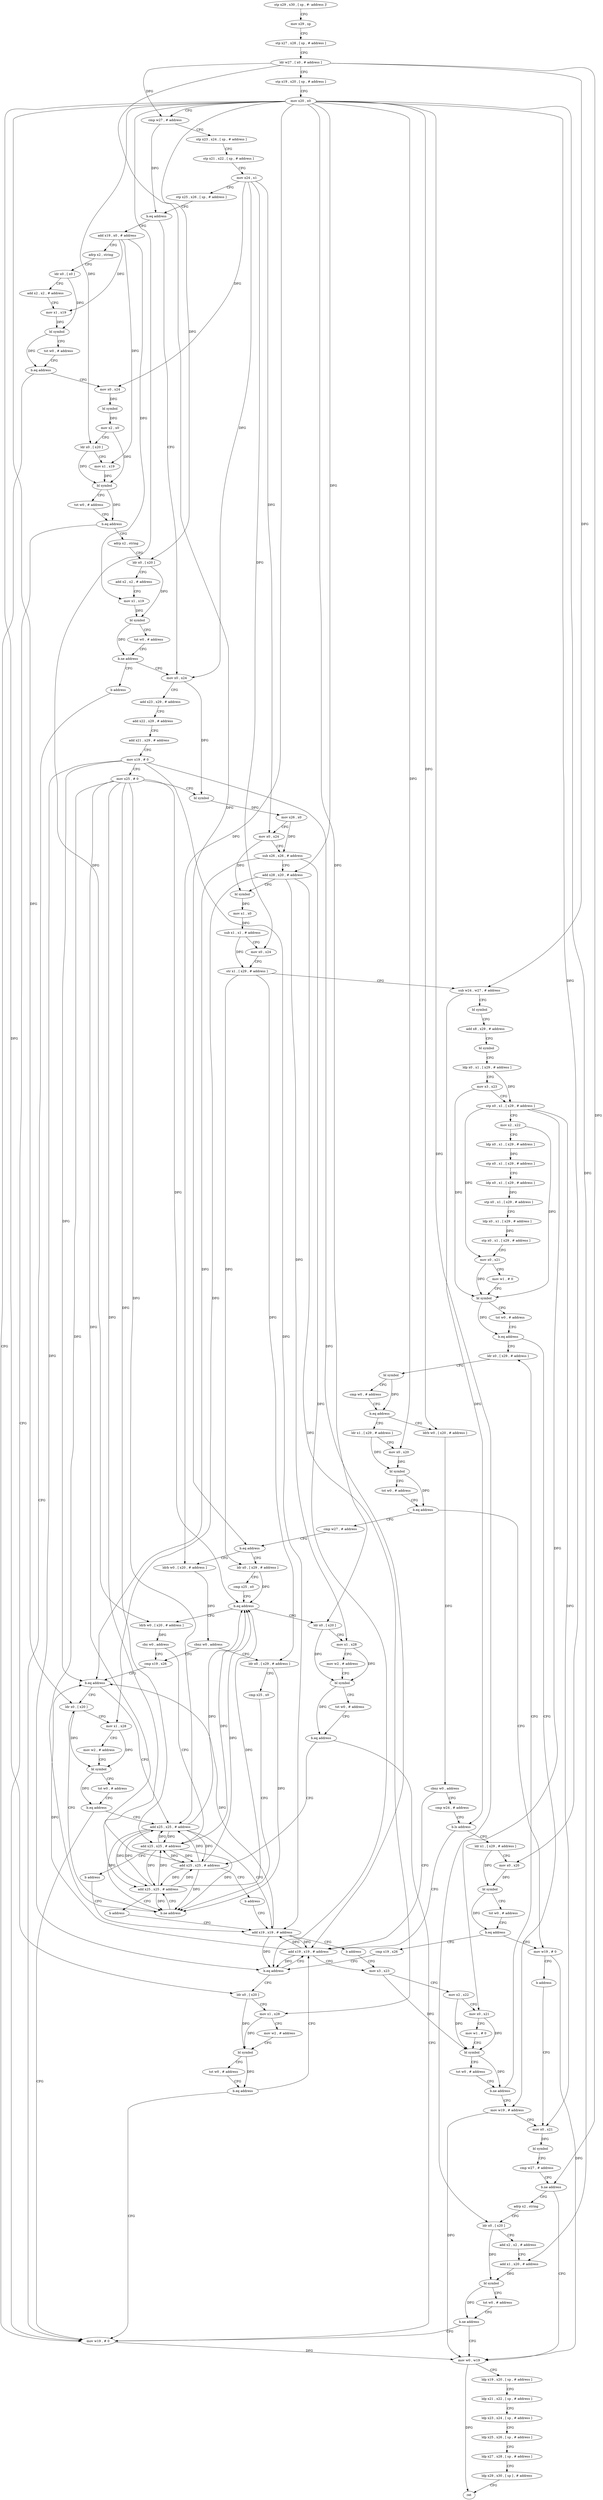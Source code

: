 digraph "func" {
"109008" [label = "stp x29 , x30 , [ sp , #- address ]!" ]
"109012" [label = "mov x29 , sp" ]
"109016" [label = "stp x27 , x28 , [ sp , # address ]" ]
"109020" [label = "ldr w27 , [ x0 , # address ]" ]
"109024" [label = "stp x19 , x20 , [ sp , # address ]" ]
"109028" [label = "mov x20 , x0" ]
"109032" [label = "cmp w27 , # address" ]
"109036" [label = "stp x23 , x24 , [ sp , # address ]" ]
"109040" [label = "stp x21 , x22 , [ sp , # address ]" ]
"109044" [label = "mov x24 , x1" ]
"109048" [label = "stp x25 , x26 , [ sp , # address ]" ]
"109052" [label = "b.eq address" ]
"109568" [label = "add x19 , x0 , # address" ]
"109056" [label = "mov x0 , x24" ]
"109572" [label = "adrp x2 , string" ]
"109576" [label = "ldr x0 , [ x0 ]" ]
"109580" [label = "add x2 , x2 , # address" ]
"109584" [label = "mov x1 , x19" ]
"109588" [label = "bl symbol" ]
"109592" [label = "tst w0 , # address" ]
"109596" [label = "b.eq address" ]
"109360" [label = "mov w19 , # 0" ]
"109600" [label = "mov x0 , x24" ]
"109060" [label = "add x23 , x29 , # address" ]
"109064" [label = "add x22 , x29 , # address" ]
"109068" [label = "add x21 , x29 , # address" ]
"109072" [label = "mov x19 , # 0" ]
"109076" [label = "mov x25 , # 0" ]
"109080" [label = "bl symbol" ]
"109084" [label = "mov x26 , x0" ]
"109088" [label = "mov x0 , x24" ]
"109092" [label = "sub x26 , x26 , # address" ]
"109096" [label = "add x28 , x20 , # address" ]
"109100" [label = "bl symbol" ]
"109104" [label = "mov x1 , x0" ]
"109108" [label = "sub x1 , x1 , # address" ]
"109112" [label = "mov x0 , x24" ]
"109116" [label = "str x1 , [ x29 , # address ]" ]
"109120" [label = "sub w24 , w27 , # address" ]
"109124" [label = "bl symbol" ]
"109128" [label = "add x8 , x29 , # address" ]
"109132" [label = "bl symbol" ]
"109136" [label = "ldp x0 , x1 , [ x29 , # address ]" ]
"109140" [label = "mov x3 , x23" ]
"109144" [label = "stp x0 , x1 , [ x29 , # address ]" ]
"109148" [label = "mov x2 , x22" ]
"109152" [label = "ldp x0 , x1 , [ x29 , # address ]" ]
"109156" [label = "stp x0 , x1 , [ x29 , # address ]" ]
"109160" [label = "ldp x0 , x1 , [ x29 , # address ]" ]
"109164" [label = "stp x0 , x1 , [ x29 , # address ]" ]
"109168" [label = "ldp x0 , x1 , [ x29 , # address ]" ]
"109172" [label = "stp x0 , x1 , [ x29 , # address ]" ]
"109176" [label = "mov x0 , x21" ]
"109180" [label = "mov w1 , # 0" ]
"109184" [label = "bl symbol" ]
"109188" [label = "tst w0 , # address" ]
"109192" [label = "b.eq address" ]
"109312" [label = "mov w19 , # address" ]
"109196" [label = "ldr x0 , [ x29 , # address ]" ]
"109364" [label = "mov w0 , w19" ]
"109604" [label = "bl symbol" ]
"109608" [label = "mov x2 , x0" ]
"109612" [label = "ldr x0 , [ x20 ]" ]
"109616" [label = "mov x1 , x19" ]
"109620" [label = "bl symbol" ]
"109624" [label = "tst w0 , # address" ]
"109628" [label = "b.eq address" ]
"109632" [label = "adrp x2 , string" ]
"109316" [label = "mov x0 , x21" ]
"109200" [label = "bl symbol" ]
"109204" [label = "cmp w0 , # address" ]
"109208" [label = "b.eq address" ]
"109400" [label = "ldr x1 , [ x29 , # address ]" ]
"109212" [label = "ldrb w0 , [ x20 , # address ]" ]
"109636" [label = "ldr x0 , [ x20 ]" ]
"109640" [label = "add x2 , x2 , # address" ]
"109644" [label = "mov x1 , x19" ]
"109648" [label = "bl symbol" ]
"109652" [label = "tst w0 , # address" ]
"109656" [label = "b.ne address" ]
"109660" [label = "b address" ]
"109368" [label = "ldp x19 , x20 , [ sp , # address ]" ]
"109372" [label = "ldp x21 , x22 , [ sp , # address ]" ]
"109376" [label = "ldp x23 , x24 , [ sp , # address ]" ]
"109380" [label = "ldp x25 , x26 , [ sp , # address ]" ]
"109384" [label = "ldp x27 , x28 , [ sp , # address ]" ]
"109388" [label = "ldp x29 , x30 , [ sp ] , # address" ]
"109392" [label = "ret" ]
"109332" [label = "adrp x2 , string" ]
"109336" [label = "ldr x0 , [ x20 ]" ]
"109340" [label = "add x2 , x2 , # address" ]
"109344" [label = "add x1 , x20 , # address" ]
"109348" [label = "bl symbol" ]
"109352" [label = "tst w0 , # address" ]
"109356" [label = "b.ne address" ]
"109404" [label = "mov x0 , x20" ]
"109408" [label = "bl symbol" ]
"109412" [label = "tst w0 , # address" ]
"109416" [label = "b.eq address" ]
"109664" [label = "mov w19 , # 0" ]
"109420" [label = "cmp w27 , # address" ]
"109216" [label = "cbnz w0 , address" ]
"109280" [label = "add x19 , x19 , # address" ]
"109220" [label = "cmp w24 , # address" ]
"109668" [label = "b address" ]
"109424" [label = "b.eq address" ]
"109504" [label = "ldr x0 , [ x29 , # address ]" ]
"109428" [label = "ldrb w0 , [ x20 , # address ]" ]
"109284" [label = "mov x3 , x23" ]
"109224" [label = "b.ls address" ]
"109228" [label = "ldr x1 , [ x29 , # address ]" ]
"109320" [label = "bl symbol" ]
"109324" [label = "cmp w27 , # address" ]
"109328" [label = "b.ne address" ]
"109508" [label = "cmp x25 , x0" ]
"109512" [label = "b.eq address" ]
"109552" [label = "ldrb w0 , [ x20 , # address ]" ]
"109516" [label = "ldr x0 , [ x20 ]" ]
"109432" [label = "cbnz w0 , address" ]
"109480" [label = "ldr x0 , [ x29 , # address ]" ]
"109436" [label = "cmp x19 , x26" ]
"109232" [label = "mov x0 , x20" ]
"109236" [label = "bl symbol" ]
"109240" [label = "tst w0 , # address" ]
"109244" [label = "b.eq address" ]
"109248" [label = "cmp x19 , x26" ]
"109556" [label = "cbz w0 , address" ]
"109560" [label = "add x25 , x25 , # address" ]
"109520" [label = "mov x1 , x28" ]
"109524" [label = "mov w2 , # address" ]
"109528" [label = "bl symbol" ]
"109532" [label = "tst w0 , # address" ]
"109536" [label = "b.eq address" ]
"109540" [label = "add x25 , x25 , # address" ]
"109484" [label = "cmp x25 , x0" ]
"109488" [label = "b.ne address" ]
"109444" [label = "ldr x0 , [ x20 ]" ]
"109492" [label = "add x25 , x25 , # address" ]
"109440" [label = "b.eq address" ]
"109468" [label = "add x25 , x25 , # address" ]
"109252" [label = "b.eq address" ]
"109256" [label = "ldr x0 , [ x20 ]" ]
"109564" [label = "b address" ]
"109472" [label = "add x19 , x19 , # address" ]
"109544" [label = "b address" ]
"109448" [label = "mov x1 , x28" ]
"109452" [label = "mov w2 , # address" ]
"109456" [label = "bl symbol" ]
"109460" [label = "tst w0 , # address" ]
"109464" [label = "b.eq address" ]
"109496" [label = "b address" ]
"109260" [label = "mov x1 , x28" ]
"109264" [label = "mov w2 , # address" ]
"109268" [label = "bl symbol" ]
"109272" [label = "tst w0 , # address" ]
"109276" [label = "b.eq address" ]
"109476" [label = "b address" ]
"109288" [label = "mov x2 , x22" ]
"109292" [label = "mov x0 , x21" ]
"109296" [label = "mov w1 , # 0" ]
"109300" [label = "bl symbol" ]
"109304" [label = "tst w0 , # address" ]
"109308" [label = "b.ne address" ]
"109008" -> "109012" [ label = "CFG" ]
"109012" -> "109016" [ label = "CFG" ]
"109016" -> "109020" [ label = "CFG" ]
"109020" -> "109024" [ label = "CFG" ]
"109020" -> "109032" [ label = "DFG" ]
"109020" -> "109120" [ label = "DFG" ]
"109020" -> "109328" [ label = "DFG" ]
"109020" -> "109424" [ label = "DFG" ]
"109024" -> "109028" [ label = "CFG" ]
"109028" -> "109032" [ label = "CFG" ]
"109028" -> "109096" [ label = "DFG" ]
"109028" -> "109612" [ label = "DFG" ]
"109028" -> "109636" [ label = "DFG" ]
"109028" -> "109404" [ label = "DFG" ]
"109028" -> "109212" [ label = "DFG" ]
"109028" -> "109336" [ label = "DFG" ]
"109028" -> "109344" [ label = "DFG" ]
"109028" -> "109428" [ label = "DFG" ]
"109028" -> "109232" [ label = "DFG" ]
"109028" -> "109552" [ label = "DFG" ]
"109028" -> "109516" [ label = "DFG" ]
"109028" -> "109444" [ label = "DFG" ]
"109028" -> "109256" [ label = "DFG" ]
"109032" -> "109036" [ label = "CFG" ]
"109032" -> "109052" [ label = "DFG" ]
"109036" -> "109040" [ label = "CFG" ]
"109040" -> "109044" [ label = "CFG" ]
"109044" -> "109048" [ label = "CFG" ]
"109044" -> "109056" [ label = "DFG" ]
"109044" -> "109088" [ label = "DFG" ]
"109044" -> "109112" [ label = "DFG" ]
"109044" -> "109600" [ label = "DFG" ]
"109048" -> "109052" [ label = "CFG" ]
"109052" -> "109568" [ label = "CFG" ]
"109052" -> "109056" [ label = "CFG" ]
"109568" -> "109572" [ label = "CFG" ]
"109568" -> "109584" [ label = "DFG" ]
"109568" -> "109616" [ label = "DFG" ]
"109568" -> "109644" [ label = "DFG" ]
"109056" -> "109060" [ label = "CFG" ]
"109056" -> "109080" [ label = "DFG" ]
"109572" -> "109576" [ label = "CFG" ]
"109576" -> "109580" [ label = "CFG" ]
"109576" -> "109588" [ label = "DFG" ]
"109580" -> "109584" [ label = "CFG" ]
"109584" -> "109588" [ label = "DFG" ]
"109588" -> "109592" [ label = "CFG" ]
"109588" -> "109596" [ label = "DFG" ]
"109592" -> "109596" [ label = "CFG" ]
"109596" -> "109360" [ label = "CFG" ]
"109596" -> "109600" [ label = "CFG" ]
"109360" -> "109364" [ label = "DFG" ]
"109600" -> "109604" [ label = "DFG" ]
"109060" -> "109064" [ label = "CFG" ]
"109064" -> "109068" [ label = "CFG" ]
"109068" -> "109072" [ label = "CFG" ]
"109072" -> "109076" [ label = "CFG" ]
"109072" -> "109280" [ label = "DFG" ]
"109072" -> "109440" [ label = "DFG" ]
"109072" -> "109252" [ label = "DFG" ]
"109072" -> "109472" [ label = "DFG" ]
"109076" -> "109080" [ label = "CFG" ]
"109076" -> "109512" [ label = "DFG" ]
"109076" -> "109488" [ label = "DFG" ]
"109076" -> "109560" [ label = "DFG" ]
"109076" -> "109540" [ label = "DFG" ]
"109076" -> "109492" [ label = "DFG" ]
"109076" -> "109468" [ label = "DFG" ]
"109080" -> "109084" [ label = "DFG" ]
"109084" -> "109088" [ label = "CFG" ]
"109084" -> "109092" [ label = "DFG" ]
"109088" -> "109092" [ label = "CFG" ]
"109088" -> "109100" [ label = "DFG" ]
"109092" -> "109096" [ label = "CFG" ]
"109092" -> "109440" [ label = "DFG" ]
"109092" -> "109252" [ label = "DFG" ]
"109096" -> "109100" [ label = "CFG" ]
"109096" -> "109520" [ label = "DFG" ]
"109096" -> "109448" [ label = "DFG" ]
"109096" -> "109260" [ label = "DFG" ]
"109100" -> "109104" [ label = "DFG" ]
"109104" -> "109108" [ label = "DFG" ]
"109108" -> "109112" [ label = "CFG" ]
"109108" -> "109116" [ label = "DFG" ]
"109112" -> "109116" [ label = "CFG" ]
"109116" -> "109120" [ label = "CFG" ]
"109116" -> "109504" [ label = "DFG" ]
"109116" -> "109480" [ label = "DFG" ]
"109120" -> "109124" [ label = "CFG" ]
"109120" -> "109224" [ label = "DFG" ]
"109124" -> "109128" [ label = "CFG" ]
"109128" -> "109132" [ label = "CFG" ]
"109132" -> "109136" [ label = "CFG" ]
"109136" -> "109140" [ label = "CFG" ]
"109136" -> "109144" [ label = "DFG" ]
"109140" -> "109144" [ label = "CFG" ]
"109140" -> "109184" [ label = "DFG" ]
"109144" -> "109148" [ label = "CFG" ]
"109144" -> "109176" [ label = "DFG" ]
"109144" -> "109316" [ label = "DFG" ]
"109144" -> "109292" [ label = "DFG" ]
"109148" -> "109152" [ label = "CFG" ]
"109148" -> "109184" [ label = "DFG" ]
"109152" -> "109156" [ label = "DFG" ]
"109156" -> "109160" [ label = "CFG" ]
"109160" -> "109164" [ label = "DFG" ]
"109164" -> "109168" [ label = "CFG" ]
"109168" -> "109172" [ label = "DFG" ]
"109172" -> "109176" [ label = "CFG" ]
"109176" -> "109180" [ label = "CFG" ]
"109176" -> "109184" [ label = "DFG" ]
"109180" -> "109184" [ label = "CFG" ]
"109184" -> "109188" [ label = "CFG" ]
"109184" -> "109192" [ label = "DFG" ]
"109188" -> "109192" [ label = "CFG" ]
"109192" -> "109312" [ label = "CFG" ]
"109192" -> "109196" [ label = "CFG" ]
"109312" -> "109316" [ label = "CFG" ]
"109312" -> "109364" [ label = "DFG" ]
"109196" -> "109200" [ label = "CFG" ]
"109364" -> "109368" [ label = "CFG" ]
"109364" -> "109392" [ label = "DFG" ]
"109604" -> "109608" [ label = "DFG" ]
"109608" -> "109612" [ label = "CFG" ]
"109608" -> "109620" [ label = "DFG" ]
"109612" -> "109616" [ label = "CFG" ]
"109612" -> "109620" [ label = "DFG" ]
"109616" -> "109620" [ label = "DFG" ]
"109620" -> "109624" [ label = "CFG" ]
"109620" -> "109628" [ label = "DFG" ]
"109624" -> "109628" [ label = "CFG" ]
"109628" -> "109360" [ label = "CFG" ]
"109628" -> "109632" [ label = "CFG" ]
"109632" -> "109636" [ label = "CFG" ]
"109316" -> "109320" [ label = "DFG" ]
"109200" -> "109204" [ label = "CFG" ]
"109200" -> "109208" [ label = "DFG" ]
"109204" -> "109208" [ label = "CFG" ]
"109208" -> "109400" [ label = "CFG" ]
"109208" -> "109212" [ label = "CFG" ]
"109400" -> "109404" [ label = "CFG" ]
"109400" -> "109408" [ label = "DFG" ]
"109212" -> "109216" [ label = "DFG" ]
"109636" -> "109640" [ label = "CFG" ]
"109636" -> "109648" [ label = "DFG" ]
"109640" -> "109644" [ label = "CFG" ]
"109644" -> "109648" [ label = "DFG" ]
"109648" -> "109652" [ label = "CFG" ]
"109648" -> "109656" [ label = "DFG" ]
"109652" -> "109656" [ label = "CFG" ]
"109656" -> "109056" [ label = "CFG" ]
"109656" -> "109660" [ label = "CFG" ]
"109660" -> "109360" [ label = "CFG" ]
"109368" -> "109372" [ label = "CFG" ]
"109372" -> "109376" [ label = "CFG" ]
"109376" -> "109380" [ label = "CFG" ]
"109380" -> "109384" [ label = "CFG" ]
"109384" -> "109388" [ label = "CFG" ]
"109388" -> "109392" [ label = "CFG" ]
"109332" -> "109336" [ label = "CFG" ]
"109336" -> "109340" [ label = "CFG" ]
"109336" -> "109348" [ label = "DFG" ]
"109340" -> "109344" [ label = "CFG" ]
"109344" -> "109348" [ label = "DFG" ]
"109348" -> "109352" [ label = "CFG" ]
"109348" -> "109356" [ label = "DFG" ]
"109352" -> "109356" [ label = "CFG" ]
"109356" -> "109364" [ label = "CFG" ]
"109356" -> "109360" [ label = "CFG" ]
"109404" -> "109408" [ label = "DFG" ]
"109408" -> "109412" [ label = "CFG" ]
"109408" -> "109416" [ label = "DFG" ]
"109412" -> "109416" [ label = "CFG" ]
"109416" -> "109664" [ label = "CFG" ]
"109416" -> "109420" [ label = "CFG" ]
"109664" -> "109668" [ label = "CFG" ]
"109664" -> "109364" [ label = "DFG" ]
"109420" -> "109424" [ label = "CFG" ]
"109216" -> "109280" [ label = "CFG" ]
"109216" -> "109220" [ label = "CFG" ]
"109280" -> "109284" [ label = "CFG" ]
"109280" -> "109440" [ label = "DFG" ]
"109280" -> "109252" [ label = "DFG" ]
"109280" -> "109472" [ label = "DFG" ]
"109220" -> "109224" [ label = "CFG" ]
"109668" -> "109316" [ label = "CFG" ]
"109424" -> "109504" [ label = "CFG" ]
"109424" -> "109428" [ label = "CFG" ]
"109504" -> "109508" [ label = "CFG" ]
"109504" -> "109512" [ label = "DFG" ]
"109428" -> "109432" [ label = "DFG" ]
"109284" -> "109288" [ label = "CFG" ]
"109284" -> "109300" [ label = "DFG" ]
"109224" -> "109280" [ label = "CFG" ]
"109224" -> "109228" [ label = "CFG" ]
"109228" -> "109232" [ label = "CFG" ]
"109228" -> "109236" [ label = "DFG" ]
"109320" -> "109324" [ label = "CFG" ]
"109324" -> "109328" [ label = "CFG" ]
"109328" -> "109364" [ label = "CFG" ]
"109328" -> "109332" [ label = "CFG" ]
"109508" -> "109512" [ label = "CFG" ]
"109512" -> "109552" [ label = "CFG" ]
"109512" -> "109516" [ label = "CFG" ]
"109552" -> "109556" [ label = "DFG" ]
"109516" -> "109520" [ label = "CFG" ]
"109516" -> "109528" [ label = "DFG" ]
"109432" -> "109480" [ label = "CFG" ]
"109432" -> "109436" [ label = "CFG" ]
"109480" -> "109484" [ label = "CFG" ]
"109480" -> "109488" [ label = "DFG" ]
"109436" -> "109440" [ label = "CFG" ]
"109232" -> "109236" [ label = "DFG" ]
"109236" -> "109240" [ label = "CFG" ]
"109236" -> "109244" [ label = "DFG" ]
"109240" -> "109244" [ label = "CFG" ]
"109244" -> "109664" [ label = "CFG" ]
"109244" -> "109248" [ label = "CFG" ]
"109248" -> "109252" [ label = "CFG" ]
"109556" -> "109436" [ label = "CFG" ]
"109556" -> "109560" [ label = "CFG" ]
"109560" -> "109564" [ label = "CFG" ]
"109560" -> "109512" [ label = "DFG" ]
"109560" -> "109488" [ label = "DFG" ]
"109560" -> "109540" [ label = "DFG" ]
"109560" -> "109492" [ label = "DFG" ]
"109560" -> "109468" [ label = "DFG" ]
"109520" -> "109524" [ label = "CFG" ]
"109520" -> "109528" [ label = "DFG" ]
"109524" -> "109528" [ label = "CFG" ]
"109528" -> "109532" [ label = "CFG" ]
"109528" -> "109536" [ label = "DFG" ]
"109532" -> "109536" [ label = "CFG" ]
"109536" -> "109360" [ label = "CFG" ]
"109536" -> "109540" [ label = "CFG" ]
"109540" -> "109544" [ label = "CFG" ]
"109540" -> "109560" [ label = "DFG" ]
"109540" -> "109512" [ label = "DFG" ]
"109540" -> "109488" [ label = "DFG" ]
"109540" -> "109492" [ label = "DFG" ]
"109540" -> "109468" [ label = "DFG" ]
"109484" -> "109488" [ label = "CFG" ]
"109488" -> "109444" [ label = "CFG" ]
"109488" -> "109492" [ label = "CFG" ]
"109444" -> "109448" [ label = "CFG" ]
"109444" -> "109456" [ label = "DFG" ]
"109492" -> "109496" [ label = "CFG" ]
"109492" -> "109560" [ label = "DFG" ]
"109492" -> "109540" [ label = "DFG" ]
"109492" -> "109512" [ label = "DFG" ]
"109492" -> "109488" [ label = "DFG" ]
"109492" -> "109468" [ label = "DFG" ]
"109440" -> "109468" [ label = "CFG" ]
"109440" -> "109444" [ label = "CFG" ]
"109468" -> "109472" [ label = "CFG" ]
"109468" -> "109560" [ label = "DFG" ]
"109468" -> "109540" [ label = "DFG" ]
"109468" -> "109492" [ label = "DFG" ]
"109468" -> "109512" [ label = "DFG" ]
"109468" -> "109488" [ label = "DFG" ]
"109252" -> "109280" [ label = "CFG" ]
"109252" -> "109256" [ label = "CFG" ]
"109256" -> "109260" [ label = "CFG" ]
"109256" -> "109268" [ label = "DFG" ]
"109564" -> "109472" [ label = "CFG" ]
"109472" -> "109476" [ label = "CFG" ]
"109472" -> "109280" [ label = "DFG" ]
"109472" -> "109440" [ label = "DFG" ]
"109472" -> "109252" [ label = "DFG" ]
"109544" -> "109472" [ label = "CFG" ]
"109448" -> "109452" [ label = "CFG" ]
"109448" -> "109456" [ label = "DFG" ]
"109452" -> "109456" [ label = "CFG" ]
"109456" -> "109460" [ label = "CFG" ]
"109456" -> "109464" [ label = "DFG" ]
"109460" -> "109464" [ label = "CFG" ]
"109464" -> "109360" [ label = "CFG" ]
"109464" -> "109468" [ label = "CFG" ]
"109496" -> "109472" [ label = "CFG" ]
"109260" -> "109264" [ label = "CFG" ]
"109260" -> "109268" [ label = "DFG" ]
"109264" -> "109268" [ label = "CFG" ]
"109268" -> "109272" [ label = "CFG" ]
"109268" -> "109276" [ label = "DFG" ]
"109272" -> "109276" [ label = "CFG" ]
"109276" -> "109360" [ label = "CFG" ]
"109276" -> "109280" [ label = "CFG" ]
"109476" -> "109284" [ label = "CFG" ]
"109288" -> "109292" [ label = "CFG" ]
"109288" -> "109300" [ label = "DFG" ]
"109292" -> "109296" [ label = "CFG" ]
"109292" -> "109300" [ label = "DFG" ]
"109296" -> "109300" [ label = "CFG" ]
"109300" -> "109304" [ label = "CFG" ]
"109300" -> "109308" [ label = "DFG" ]
"109304" -> "109308" [ label = "CFG" ]
"109308" -> "109196" [ label = "CFG" ]
"109308" -> "109312" [ label = "CFG" ]
}
